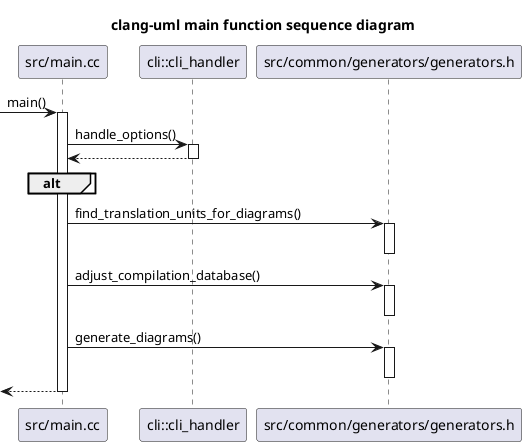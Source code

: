 @startuml
title clang-uml main function sequence diagram
participant "src/main.cc" as C_0001980376502571817048
[-> C_0001980376502571817048 : main()
activate C_0001980376502571817048
participant "cli::cli_handler" as C_0002292468283229753520 [[https://github.com/bkryza/clang-uml/blob/b74bdab7857376d2095452368a8c88870b8ee2c5/src/cli/cli_handler.h#L31{cli_handler}]]
C_0001980376502571817048 -> C_0002292468283229753520 [[https://github.com/bkryza/clang-uml/blob/b74bdab7857376d2095452368a8c88870b8ee2c5/src/main.cc#L48{}]] : handle_options()
activate C_0002292468283229753520
C_0002292468283229753520 --> C_0001980376502571817048
deactivate C_0002292468283229753520
alt
end
participant "src/common/generators/generators.h" as C_0002202543726960818126
C_0001980376502571817048 -> C_0002202543726960818126 [[https://github.com/bkryza/clang-uml/blob/b74bdab7857376d2095452368a8c88870b8ee2c5/src/main.cc#L75{}]] : find_translation_units_for_diagrams()
activate C_0002202543726960818126
deactivate C_0002202543726960818126
C_0001980376502571817048 -> C_0002202543726960818126 [[https://github.com/bkryza/clang-uml/blob/b74bdab7857376d2095452368a8c88870b8ee2c5/src/main.cc#L83{}]] : adjust_compilation_database()
activate C_0002202543726960818126
deactivate C_0002202543726960818126
C_0001980376502571817048 -> C_0002202543726960818126 [[https://github.com/bkryza/clang-uml/blob/b74bdab7857376d2095452368a8c88870b8ee2c5/src/main.cc#L85{}]] : generate_diagrams()
activate C_0002202543726960818126
deactivate C_0002202543726960818126
[<-- C_0001980376502571817048
deactivate C_0001980376502571817048

'Generated with clang-uml, version 0.3.4-2-gc91fe43
'LLVM version Ubuntu clang version 15.0.6
@enduml
